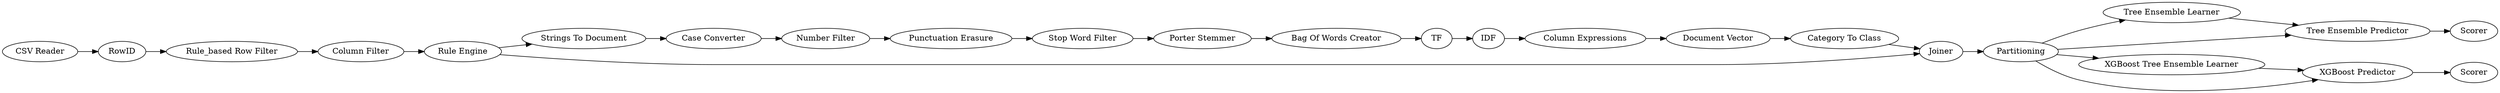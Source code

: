 digraph {
	1 [label="CSV Reader"]
	2 [label="Rule_based Row Filter"]
	3 [label="Rule Engine"]
	5 [label="Column Filter"]
	6 [label="Strings To Document"]
	7 [label=RowID]
	8 [label="Case Converter"]
	9 [label="Number Filter"]
	10 [label="Punctuation Erasure"]
	11 [label="Stop Word Filter"]
	12 [label="Porter Stemmer"]
	13 [label="Bag Of Words Creator"]
	14 [label=TF]
	15 [label=IDF]
	16 [label="Column Expressions"]
	17 [label="Document Vector"]
	18 [label="Category To Class"]
	19 [label=Joiner]
	20 [label=Partitioning]
	21 [label="Tree Ensemble Learner"]
	22 [label="Tree Ensemble Predictor"]
	23 [label=Scorer]
	24 [label="XGBoost Tree Ensemble Learner"]
	25 [label="XGBoost Predictor"]
	26 [label=Scorer]
	1 -> 7
	2 -> 5
	3 -> 6
	3 -> 19
	5 -> 3
	6 -> 8
	7 -> 2
	8 -> 9
	9 -> 10
	10 -> 11
	11 -> 12
	12 -> 13
	13 -> 14
	14 -> 15
	15 -> 16
	16 -> 17
	17 -> 18
	18 -> 19
	19 -> 20
	20 -> 21
	20 -> 22
	20 -> 24
	20 -> 25
	21 -> 22
	22 -> 23
	24 -> 25
	25 -> 26
	rankdir=LR
}
